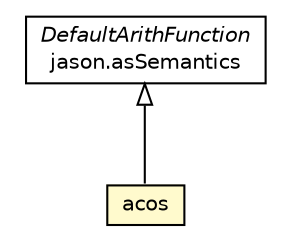 #!/usr/local/bin/dot
#
# Class diagram 
# Generated by UMLGraph version R5_6 (http://www.umlgraph.org/)
#

digraph G {
	edge [fontname="Helvetica",fontsize=10,labelfontname="Helvetica",labelfontsize=10];
	node [fontname="Helvetica",fontsize=10,shape=plaintext];
	nodesep=0.25;
	ranksep=0.5;
	// jason.asSemantics.DefaultArithFunction
	c72891 [label=<<table title="jason.asSemantics.DefaultArithFunction" border="0" cellborder="1" cellspacing="0" cellpadding="2" port="p" href="../asSemantics/DefaultArithFunction.html">
		<tr><td><table border="0" cellspacing="0" cellpadding="1">
<tr><td align="center" balign="center"><font face="Helvetica-Oblique"> DefaultArithFunction </font></td></tr>
<tr><td align="center" balign="center"> jason.asSemantics </td></tr>
		</table></td></tr>
		</table>>, URL="../asSemantics/DefaultArithFunction.html", fontname="Helvetica", fontcolor="black", fontsize=10.0];
	// jason.functions.acos
	c73006 [label=<<table title="jason.functions.acos" border="0" cellborder="1" cellspacing="0" cellpadding="2" port="p" bgcolor="lemonChiffon" href="./acos.html">
		<tr><td><table border="0" cellspacing="0" cellpadding="1">
<tr><td align="center" balign="center"> acos </td></tr>
		</table></td></tr>
		</table>>, URL="./acos.html", fontname="Helvetica", fontcolor="black", fontsize=10.0];
	//jason.functions.acos extends jason.asSemantics.DefaultArithFunction
	c72891:p -> c73006:p [dir=back,arrowtail=empty];
}


